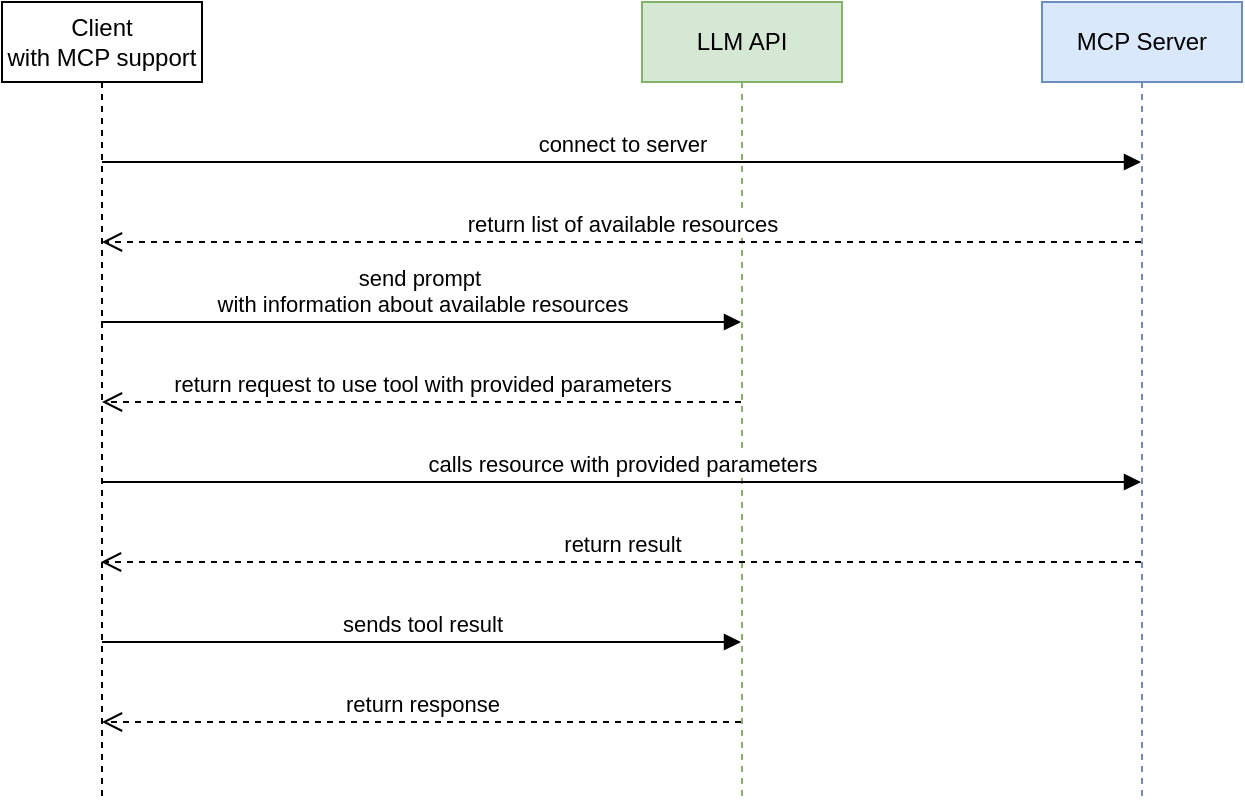 <mxfile version="27.0.9">
  <diagram name="Page-1" id="Brh9M0G5z-_049frxntX">
    <mxGraphModel dx="704" dy="962" grid="1" gridSize="10" guides="1" tooltips="1" connect="1" arrows="1" fold="1" page="1" pageScale="1" pageWidth="850" pageHeight="1100" math="0" shadow="0">
      <root>
        <mxCell id="0" />
        <mxCell id="1" parent="0" />
        <mxCell id="7bV-YWdE4SNP33KC-X1z-2" value="Client&lt;br&gt;with MCP support" style="shape=umlLifeline;perimeter=lifelinePerimeter;whiteSpace=wrap;html=1;container=1;dropTarget=0;collapsible=0;recursiveResize=0;outlineConnect=0;portConstraint=eastwest;newEdgeStyle={&quot;curved&quot;:0,&quot;rounded&quot;:0};" parent="1" vertex="1">
          <mxGeometry x="920" y="40" width="100" height="400" as="geometry" />
        </mxCell>
        <mxCell id="7bV-YWdE4SNP33KC-X1z-3" value="LLM API" style="shape=umlLifeline;perimeter=lifelinePerimeter;whiteSpace=wrap;html=1;container=1;dropTarget=0;collapsible=0;recursiveResize=0;outlineConnect=0;portConstraint=eastwest;newEdgeStyle={&quot;curved&quot;:0,&quot;rounded&quot;:0};fillColor=#d5e8d4;strokeColor=#82b366;" parent="1" vertex="1">
          <mxGeometry x="1240" y="40" width="100" height="400" as="geometry" />
        </mxCell>
        <mxCell id="7bV-YWdE4SNP33KC-X1z-4" value="send prompt&amp;nbsp;&lt;br&gt;with information about available resources" style="html=1;verticalAlign=bottom;endArrow=block;curved=0;rounded=0;" parent="1" edge="1">
          <mxGeometry width="80" relative="1" as="geometry">
            <mxPoint x="969.5" y="200" as="sourcePoint" />
            <mxPoint x="1289.5" y="200" as="targetPoint" />
            <mxPoint as="offset" />
          </mxGeometry>
        </mxCell>
        <mxCell id="1PS48ji4i_MLqDeLuIUx-1" value="MCP Server" style="shape=umlLifeline;perimeter=lifelinePerimeter;whiteSpace=wrap;html=1;container=1;dropTarget=0;collapsible=0;recursiveResize=0;outlineConnect=0;portConstraint=eastwest;newEdgeStyle={&quot;curved&quot;:0,&quot;rounded&quot;:0};fillColor=#dae8fc;strokeColor=#6c8ebf;" parent="1" vertex="1">
          <mxGeometry x="1440" y="40" width="100" height="400" as="geometry" />
        </mxCell>
        <mxCell id="MkaFbBKNnFShpIhk2ngn-1" value="return request to use tool with provided parameters" style="html=1;verticalAlign=bottom;endArrow=open;dashed=1;endSize=8;curved=0;rounded=0;" parent="1" edge="1">
          <mxGeometry relative="1" as="geometry">
            <mxPoint x="1289.5" y="240" as="sourcePoint" />
            <mxPoint x="970" y="240" as="targetPoint" />
          </mxGeometry>
        </mxCell>
        <mxCell id="MkaFbBKNnFShpIhk2ngn-2" value="calls resource with provided parameters" style="html=1;verticalAlign=bottom;endArrow=block;curved=0;rounded=0;" parent="1" edge="1">
          <mxGeometry width="80" relative="1" as="geometry">
            <mxPoint x="970" y="280" as="sourcePoint" />
            <mxPoint x="1489.5" y="280" as="targetPoint" />
          </mxGeometry>
        </mxCell>
        <mxCell id="MkaFbBKNnFShpIhk2ngn-3" value="return result" style="html=1;verticalAlign=bottom;endArrow=open;dashed=1;endSize=8;curved=0;rounded=0;" parent="1" edge="1">
          <mxGeometry relative="1" as="geometry">
            <mxPoint x="1489.5" y="320" as="sourcePoint" />
            <mxPoint x="969.5" y="320" as="targetPoint" />
          </mxGeometry>
        </mxCell>
        <mxCell id="MkaFbBKNnFShpIhk2ngn-4" value="sends tool result" style="html=1;verticalAlign=bottom;endArrow=block;curved=0;rounded=0;" parent="1" edge="1">
          <mxGeometry width="80" relative="1" as="geometry">
            <mxPoint x="970" y="360" as="sourcePoint" />
            <mxPoint x="1289.5" y="360" as="targetPoint" />
          </mxGeometry>
        </mxCell>
        <mxCell id="MkaFbBKNnFShpIhk2ngn-5" value="return response" style="html=1;verticalAlign=bottom;endArrow=open;dashed=1;endSize=8;curved=0;rounded=0;" parent="1" edge="1">
          <mxGeometry relative="1" as="geometry">
            <mxPoint x="1289.5" y="400" as="sourcePoint" />
            <mxPoint x="970" y="400" as="targetPoint" />
          </mxGeometry>
        </mxCell>
        <mxCell id="Q26VmwFSQG-M2CNjx2K3-2" value="connect to server" style="html=1;verticalAlign=bottom;endArrow=block;curved=0;rounded=0;" parent="1" target="1PS48ji4i_MLqDeLuIUx-1" edge="1">
          <mxGeometry width="80" relative="1" as="geometry">
            <mxPoint x="970" y="120" as="sourcePoint" />
            <mxPoint x="1050" y="120" as="targetPoint" />
          </mxGeometry>
        </mxCell>
        <mxCell id="Q26VmwFSQG-M2CNjx2K3-3" value="return list of available resources" style="html=1;verticalAlign=bottom;endArrow=open;dashed=1;endSize=8;curved=0;rounded=0;" parent="1" source="1PS48ji4i_MLqDeLuIUx-1" edge="1">
          <mxGeometry relative="1" as="geometry">
            <mxPoint x="1050" y="160" as="sourcePoint" />
            <mxPoint x="970" y="160" as="targetPoint" />
          </mxGeometry>
        </mxCell>
      </root>
    </mxGraphModel>
  </diagram>
</mxfile>
